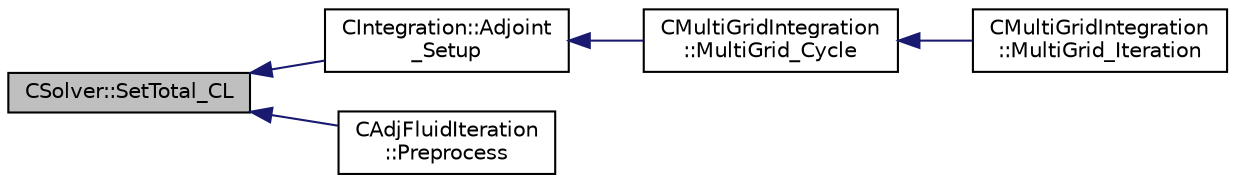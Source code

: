digraph "CSolver::SetTotal_CL"
{
  edge [fontname="Helvetica",fontsize="10",labelfontname="Helvetica",labelfontsize="10"];
  node [fontname="Helvetica",fontsize="10",shape=record];
  rankdir="LR";
  Node5272 [label="CSolver::SetTotal_CL",height=0.2,width=0.4,color="black", fillcolor="grey75", style="filled", fontcolor="black"];
  Node5272 -> Node5273 [dir="back",color="midnightblue",fontsize="10",style="solid",fontname="Helvetica"];
  Node5273 [label="CIntegration::Adjoint\l_Setup",height=0.2,width=0.4,color="black", fillcolor="white", style="filled",URL="$class_c_integration.html#a0cfcbd2a4cc2d7dc3914b2129fe18d00",tooltip="Initialize the adjoint solution using the primal problem. "];
  Node5273 -> Node5274 [dir="back",color="midnightblue",fontsize="10",style="solid",fontname="Helvetica"];
  Node5274 [label="CMultiGridIntegration\l::MultiGrid_Cycle",height=0.2,width=0.4,color="black", fillcolor="white", style="filled",URL="$class_c_multi_grid_integration.html#aa9a52a00a3417c465307ae6aea035f41",tooltip="Perform a Full-Approximation Storage (FAS) Multigrid. "];
  Node5274 -> Node5275 [dir="back",color="midnightblue",fontsize="10",style="solid",fontname="Helvetica"];
  Node5275 [label="CMultiGridIntegration\l::MultiGrid_Iteration",height=0.2,width=0.4,color="black", fillcolor="white", style="filled",URL="$class_c_multi_grid_integration.html#af0b4014222a37402257b735d2ca32a81",tooltip="This subroutine calls the MultiGrid_Cycle and also prepare the multigrid levels and the monitoring..."];
  Node5272 -> Node5276 [dir="back",color="midnightblue",fontsize="10",style="solid",fontname="Helvetica"];
  Node5276 [label="CAdjFluidIteration\l::Preprocess",height=0.2,width=0.4,color="black", fillcolor="white", style="filled",URL="$class_c_adj_fluid_iteration.html#a2b839162ab9de9dfaed616c069804139",tooltip="Preprocessing to prepare for an iteration of the physics. "];
}
